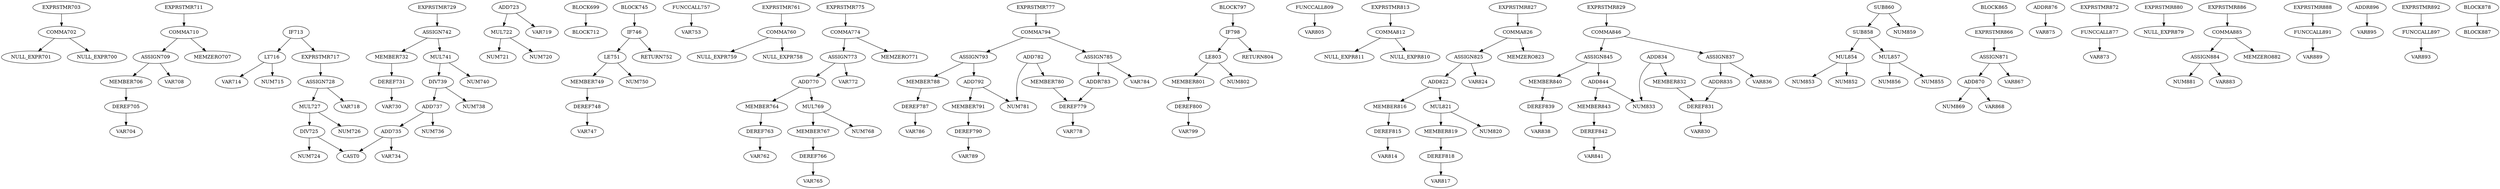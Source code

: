 digraph A { 
COMMA702 -> NULL_EXPR701
COMMA702 -> NULL_EXPR700
EXPRSTMR703 -> COMMA702
DEREF705 -> VAR704
MEMBER706 -> DEREF705
ASSIGN709 -> MEMBER706
ASSIGN709 -> VAR708
COMMA710 -> ASSIGN709
COMMA710 -> MEMZERO707
EXPRSTMR711 -> COMMA710
LT716 -> VAR714
LT716 -> NUM715
IF713 -> LT716
MUL722 -> NUM721
MUL722 -> NUM720
ADD723 -> MUL722
ADD723 -> VAR719
DIV725 -> NUM724
DIV725 -> CAST0
MUL727 -> NUM726
MUL727 -> DIV725
ASSIGN728 -> MUL727
ASSIGN728 -> VAR718
EXPRSTMR717 -> ASSIGN728
IF713 -> EXPRSTMR717
DEREF731 -> VAR730
MEMBER732 -> DEREF731
ADD735 -> VAR734
ADD735 -> CAST0
ADD737 -> NUM736
ADD737 -> ADD735
DIV739 -> NUM738
DIV739 -> ADD737
MUL741 -> NUM740
MUL741 -> DIV739
ASSIGN742 -> MUL741
ASSIGN742 -> MEMBER732
EXPRSTMR729 -> ASSIGN742
BLOCK699 -> BLOCK712
DEREF748 -> VAR747
MEMBER749 -> DEREF748
LE751 -> MEMBER749
LE751 -> NUM750
IF746 -> LE751
FUNCCALL757 -> VAR753
IF746 -> RETURN752
COMMA760 -> NULL_EXPR759
COMMA760 -> NULL_EXPR758
EXPRSTMR761 -> COMMA760
DEREF763 -> VAR762
MEMBER764 -> DEREF763
DEREF766 -> VAR765
MEMBER767 -> DEREF766
MUL769 -> NUM768
MUL769 -> MEMBER767
ADD770 -> MUL769
ADD770 -> MEMBER764
ASSIGN773 -> ADD770
ASSIGN773 -> VAR772
COMMA774 -> ASSIGN773
COMMA774 -> MEMZERO771
EXPRSTMR775 -> COMMA774
DEREF779 -> VAR778
MEMBER780 -> DEREF779
ADD782 -> NUM781
ADD782 -> MEMBER780
ADDR783 -> DEREF779
ASSIGN785 -> ADDR783
ASSIGN785 -> VAR784
DEREF787 -> VAR786
MEMBER788 -> DEREF787
DEREF790 -> VAR789
MEMBER791 -> DEREF790
ADD792 -> NUM781
ADD792 -> MEMBER791
ASSIGN793 -> ADD792
ASSIGN793 -> MEMBER788
COMMA794 -> ASSIGN793
COMMA794 -> ASSIGN785
EXPRSTMR777 -> COMMA794
BLOCK745 -> IF746
DEREF800 -> VAR799
MEMBER801 -> DEREF800
LE803 -> MEMBER801
LE803 -> NUM802
IF798 -> LE803
FUNCCALL809 -> VAR805
IF798 -> RETURN804
COMMA812 -> NULL_EXPR811
COMMA812 -> NULL_EXPR810
EXPRSTMR813 -> COMMA812
DEREF815 -> VAR814
MEMBER816 -> DEREF815
DEREF818 -> VAR817
MEMBER819 -> DEREF818
MUL821 -> NUM820
MUL821 -> MEMBER819
ADD822 -> MUL821
ADD822 -> MEMBER816
ASSIGN825 -> ADD822
ASSIGN825 -> VAR824
COMMA826 -> ASSIGN825
COMMA826 -> MEMZERO823
EXPRSTMR827 -> COMMA826
DEREF831 -> VAR830
MEMBER832 -> DEREF831
ADD834 -> NUM833
ADD834 -> MEMBER832
ADDR835 -> DEREF831
ASSIGN837 -> ADDR835
ASSIGN837 -> VAR836
DEREF839 -> VAR838
MEMBER840 -> DEREF839
DEREF842 -> VAR841
MEMBER843 -> DEREF842
ADD844 -> NUM833
ADD844 -> MEMBER843
ASSIGN845 -> ADD844
ASSIGN845 -> MEMBER840
COMMA846 -> ASSIGN845
COMMA846 -> ASSIGN837
EXPRSTMR829 -> COMMA846
BLOCK797 -> IF798
MUL854 -> NUM853
MUL854 -> NUM852
MUL857 -> NUM856
MUL857 -> NUM855
SUB858 -> MUL857
SUB858 -> MUL854
SUB860 -> NUM859
SUB860 -> SUB858
ADD870 -> NUM869
ADD870 -> VAR868
ASSIGN871 -> ADD870
ASSIGN871 -> VAR867
EXPRSTMR866 -> ASSIGN871
ADDR876 -> VAR875
FUNCCALL877 -> VAR873
EXPRSTMR872 -> FUNCCALL877
BLOCK865 -> EXPRSTMR866
EXPRSTMR880 -> NULL_EXPR879
ASSIGN884 -> NUM881
ASSIGN884 -> VAR883
COMMA885 -> ASSIGN884
COMMA885 -> MEMZERO882
EXPRSTMR886 -> COMMA885
FUNCCALL891 -> VAR889
EXPRSTMR888 -> FUNCCALL891
ADDR896 -> VAR895
FUNCCALL897 -> VAR893
EXPRSTMR892 -> FUNCCALL897
BLOCK878 -> BLOCK887
}
